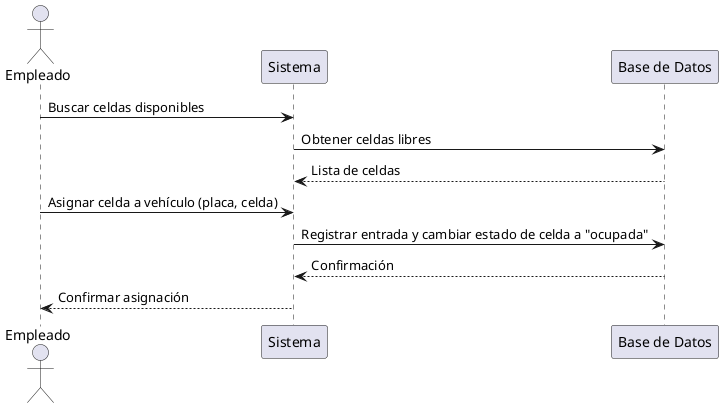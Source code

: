 @startuml
actor Empleado
participant "Sistema" as S
participant "Base de Datos" as DB

Empleado -> S : Buscar celdas disponibles
S -> DB : Obtener celdas libres
DB --> S : Lista de celdas
Empleado -> S : Asignar celda a vehículo (placa, celda)
S -> DB : Registrar entrada y cambiar estado de celda a "ocupada"
DB --> S : Confirmación
S --> Empleado : Confirmar asignación
@enduml
